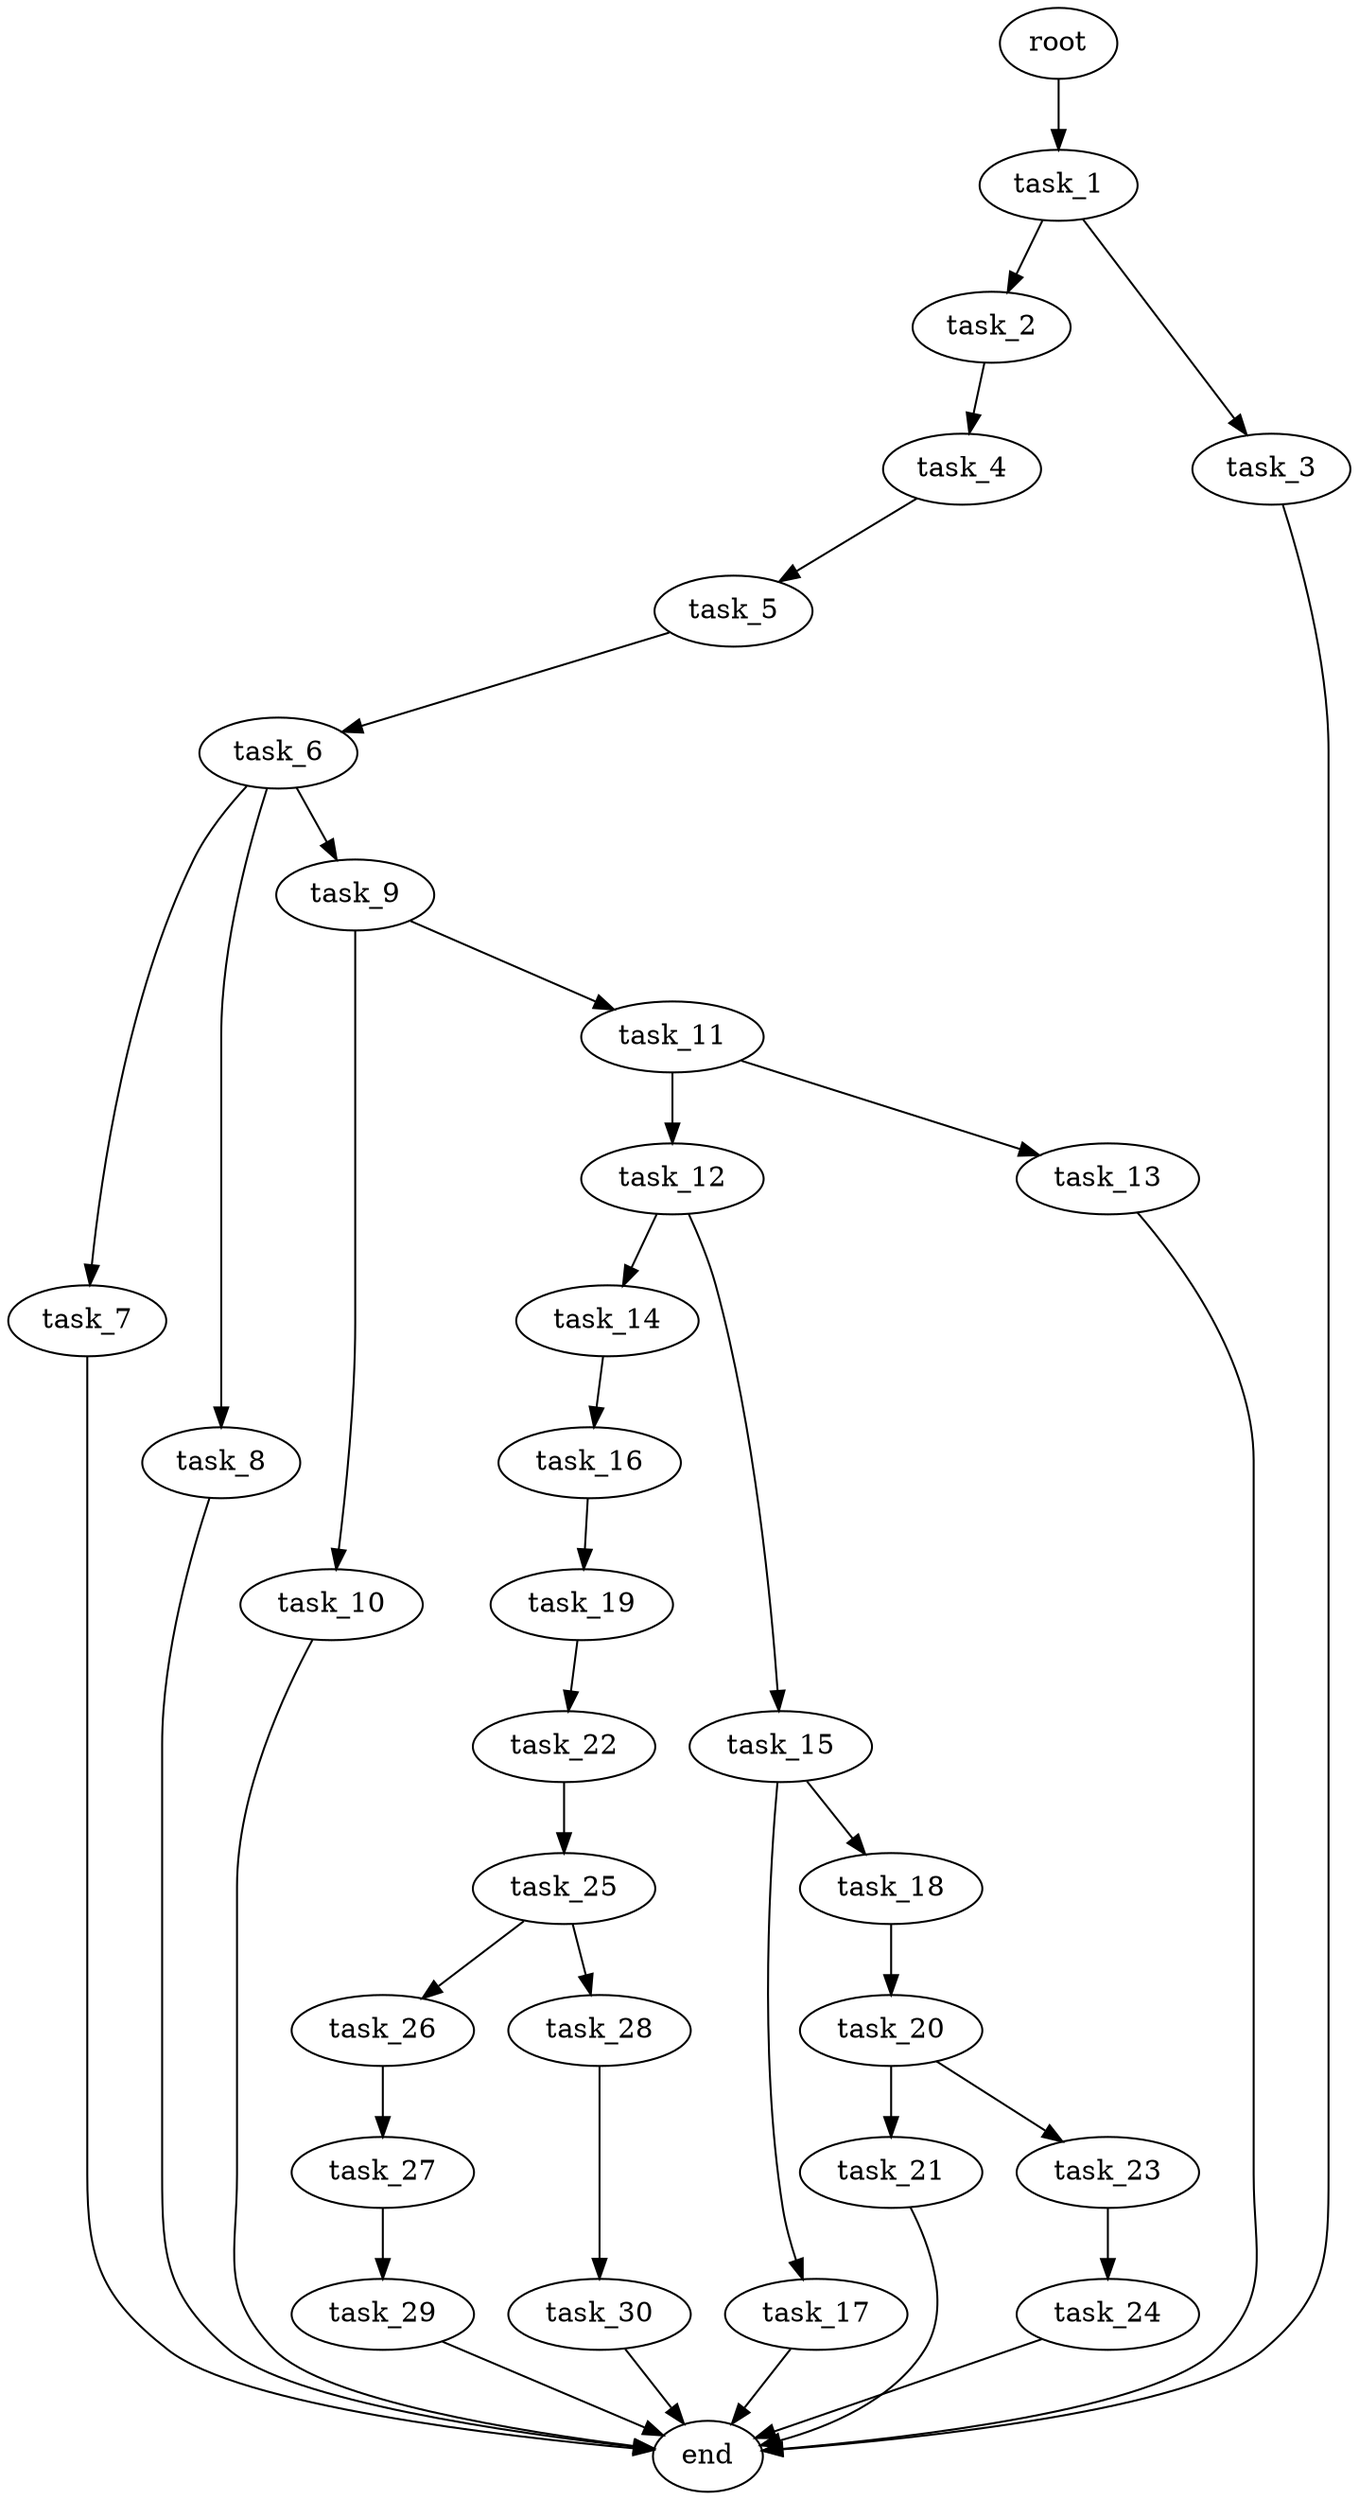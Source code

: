 digraph G {
  root [size="0.000000e+00"];
  task_1 [size="5.354637e+09"];
  task_2 [size="2.453299e+09"];
  task_3 [size="7.800509e+09"];
  task_4 [size="7.860696e+09"];
  task_5 [size="7.704145e+09"];
  task_6 [size="6.592918e+09"];
  task_7 [size="2.750373e+09"];
  task_8 [size="9.349824e+09"];
  task_9 [size="6.274753e+09"];
  task_10 [size="6.384227e+09"];
  task_11 [size="5.793966e+09"];
  task_12 [size="1.035089e+09"];
  task_13 [size="4.591818e+09"];
  task_14 [size="5.959349e+09"];
  task_15 [size="1.071659e+09"];
  task_16 [size="2.825348e+09"];
  task_17 [size="8.946153e+09"];
  task_18 [size="9.286786e+08"];
  task_19 [size="4.942956e+09"];
  task_20 [size="3.614612e+09"];
  task_21 [size="8.383321e+09"];
  task_22 [size="3.908611e+09"];
  task_23 [size="4.910879e+09"];
  task_24 [size="2.205477e+08"];
  task_25 [size="7.366861e+08"];
  task_26 [size="9.592213e+09"];
  task_27 [size="7.640505e+08"];
  task_28 [size="6.873677e+09"];
  task_29 [size="3.753168e+09"];
  task_30 [size="3.136536e+09"];
  end [size="0.000000e+00"];

  root -> task_1 [size="1.000000e-12"];
  task_1 -> task_2 [size="2.453299e+08"];
  task_1 -> task_3 [size="7.800509e+08"];
  task_2 -> task_4 [size="7.860696e+08"];
  task_3 -> end [size="1.000000e-12"];
  task_4 -> task_5 [size="7.704145e+08"];
  task_5 -> task_6 [size="6.592918e+08"];
  task_6 -> task_7 [size="2.750373e+08"];
  task_6 -> task_8 [size="9.349824e+08"];
  task_6 -> task_9 [size="6.274753e+08"];
  task_7 -> end [size="1.000000e-12"];
  task_8 -> end [size="1.000000e-12"];
  task_9 -> task_10 [size="6.384227e+08"];
  task_9 -> task_11 [size="5.793966e+08"];
  task_10 -> end [size="1.000000e-12"];
  task_11 -> task_12 [size="1.035089e+08"];
  task_11 -> task_13 [size="4.591818e+08"];
  task_12 -> task_14 [size="5.959349e+08"];
  task_12 -> task_15 [size="1.071659e+08"];
  task_13 -> end [size="1.000000e-12"];
  task_14 -> task_16 [size="2.825348e+08"];
  task_15 -> task_17 [size="8.946153e+08"];
  task_15 -> task_18 [size="9.286786e+07"];
  task_16 -> task_19 [size="4.942956e+08"];
  task_17 -> end [size="1.000000e-12"];
  task_18 -> task_20 [size="3.614612e+08"];
  task_19 -> task_22 [size="3.908611e+08"];
  task_20 -> task_21 [size="8.383321e+08"];
  task_20 -> task_23 [size="4.910879e+08"];
  task_21 -> end [size="1.000000e-12"];
  task_22 -> task_25 [size="7.366861e+07"];
  task_23 -> task_24 [size="2.205477e+07"];
  task_24 -> end [size="1.000000e-12"];
  task_25 -> task_26 [size="9.592213e+08"];
  task_25 -> task_28 [size="6.873677e+08"];
  task_26 -> task_27 [size="7.640505e+07"];
  task_27 -> task_29 [size="3.753168e+08"];
  task_28 -> task_30 [size="3.136536e+08"];
  task_29 -> end [size="1.000000e-12"];
  task_30 -> end [size="1.000000e-12"];
}
